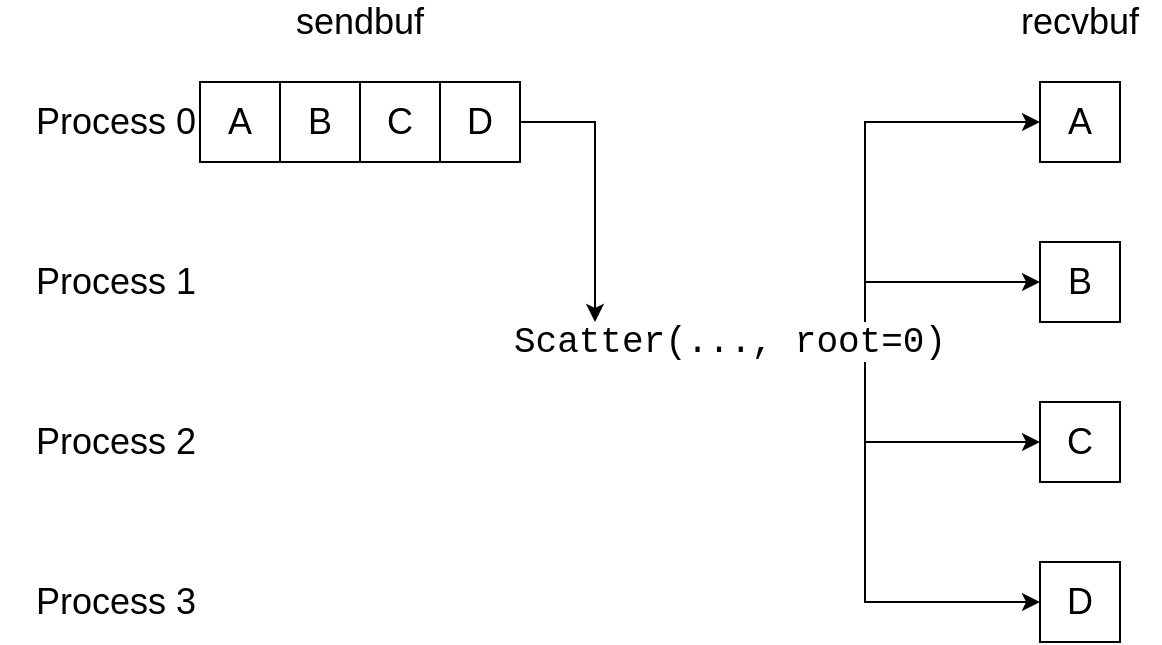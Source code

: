 <mxfile version="13.9.9" type="device"><diagram id="46GK2jeJRfS9VTducwJ4" name="Page-1"><mxGraphModel dx="1613" dy="580" grid="1" gridSize="10" guides="1" tooltips="1" connect="1" arrows="1" fold="1" page="1" pageScale="1" pageWidth="827" pageHeight="1169" math="0" shadow="0"><root><mxCell id="0"/><mxCell id="1" parent="0"/><mxCell id="8te7faQ2PBVILOLLTYCZ-1" style="edgeStyle=orthogonalEdgeStyle;rounded=0;orthogonalLoop=1;jettySize=auto;html=1;exitX=1;exitY=0.5;exitDx=0;exitDy=0;entryX=0.75;entryY=1;entryDx=0;entryDy=0;" edge="1" parent="1" source="8te7faQ2PBVILOLLTYCZ-19" target="8te7faQ2PBVILOLLTYCZ-10"><mxGeometry relative="1" as="geometry"/></mxCell><mxCell id="8te7faQ2PBVILOLLTYCZ-3" value="A" style="rounded=0;whiteSpace=wrap;html=1;fontSize=18;" vertex="1" parent="1"><mxGeometry x="80" y="80" width="40" height="40" as="geometry"/></mxCell><mxCell id="8te7faQ2PBVILOLLTYCZ-4" value="B" style="rounded=0;whiteSpace=wrap;html=1;fontSize=18;" vertex="1" parent="1"><mxGeometry x="500" y="160" width="40" height="40" as="geometry"/></mxCell><mxCell id="8te7faQ2PBVILOLLTYCZ-5" value="C" style="rounded=0;whiteSpace=wrap;html=1;fontSize=18;" vertex="1" parent="1"><mxGeometry x="500" y="240" width="40" height="40" as="geometry"/></mxCell><mxCell id="8te7faQ2PBVILOLLTYCZ-6" value="D" style="rounded=0;whiteSpace=wrap;html=1;fontSize=18;" vertex="1" parent="1"><mxGeometry x="500" y="320" width="40" height="40" as="geometry"/></mxCell><mxCell id="8te7faQ2PBVILOLLTYCZ-7" style="edgeStyle=orthogonalEdgeStyle;rounded=0;orthogonalLoop=1;jettySize=auto;html=1;exitX=0.25;exitY=1;exitDx=0;exitDy=0;entryX=0;entryY=0.5;entryDx=0;entryDy=0;" edge="1" parent="1" source="8te7faQ2PBVILOLLTYCZ-10" target="8te7faQ2PBVILOLLTYCZ-4"><mxGeometry relative="1" as="geometry"/></mxCell><mxCell id="8te7faQ2PBVILOLLTYCZ-8" style="edgeStyle=orthogonalEdgeStyle;rounded=0;orthogonalLoop=1;jettySize=auto;html=1;exitX=0.25;exitY=0;exitDx=0;exitDy=0;entryX=0;entryY=0.5;entryDx=0;entryDy=0;" edge="1" parent="1" source="8te7faQ2PBVILOLLTYCZ-10" target="8te7faQ2PBVILOLLTYCZ-5"><mxGeometry relative="1" as="geometry"/></mxCell><mxCell id="8te7faQ2PBVILOLLTYCZ-9" style="edgeStyle=orthogonalEdgeStyle;rounded=0;orthogonalLoop=1;jettySize=auto;html=1;exitX=0.25;exitY=0;exitDx=0;exitDy=0;entryX=0;entryY=0.5;entryDx=0;entryDy=0;" edge="1" parent="1" source="8te7faQ2PBVILOLLTYCZ-10" target="8te7faQ2PBVILOLLTYCZ-6"><mxGeometry relative="1" as="geometry"/></mxCell><mxCell id="8te7faQ2PBVILOLLTYCZ-24" style="edgeStyle=orthogonalEdgeStyle;rounded=0;orthogonalLoop=1;jettySize=auto;html=1;exitX=0.25;exitY=1;exitDx=0;exitDy=0;entryX=0;entryY=0.5;entryDx=0;entryDy=0;" edge="1" parent="1" source="8te7faQ2PBVILOLLTYCZ-10" target="8te7faQ2PBVILOLLTYCZ-20"><mxGeometry relative="1" as="geometry"/></mxCell><mxCell id="8te7faQ2PBVILOLLTYCZ-10" value="Scatter(..., root=0)" style="text;html=1;strokeColor=none;fillColor=none;align=center;verticalAlign=middle;whiteSpace=wrap;rounded=0;fontSize=18;fontFamily=Courier;direction=west;rotation=0;" vertex="1" parent="1"><mxGeometry x="210" y="200" width="270" height="20" as="geometry"/></mxCell><mxCell id="8te7faQ2PBVILOLLTYCZ-11" value="Process 0" style="text;html=1;strokeColor=none;fillColor=none;align=right;verticalAlign=middle;whiteSpace=wrap;rounded=0;fontFamily=Helvetica;fontSize=18;" vertex="1" parent="1"><mxGeometry x="-20" y="90" width="100" height="20" as="geometry"/></mxCell><mxCell id="8te7faQ2PBVILOLLTYCZ-12" value="Process 1&lt;span style=&quot;color: rgba(0 , 0 , 0 , 0) ; font-family: monospace ; font-size: 0px&quot;&gt;%3CmxGraphModel%3E%3Croot%3E%3CmxCell%20id%3D%220%22%2F%3E%3CmxCell%20id%3D%221%22%20parent%3D%220%22%2F%3E%3CmxCell%20id%3D%222%22%20value%3D%22Process%200%22%20style%3D%22text%3Bhtml%3D1%3BstrokeColor%3Dnone%3BfillColor%3Dnone%3Balign%3Dright%3BverticalAlign%3Dmiddle%3BwhiteSpace%3Dwrap%3Brounded%3D0%3BfontFamily%3DHelvetica%3BfontSize%3D18%3B%22%20vertex%3D%221%22%20parent%3D%221%22%3E%3CmxGeometry%20x%3D%2260%22%20y%3D%2290%22%20width%3D%22100%22%20height%3D%2220%22%20as%3D%22geometry%22%2F%3E%3C%2FmxCell%3E%3C%2Froot%3E%3C%2FmxGraphModel%3E&lt;/span&gt;" style="text;html=1;strokeColor=none;fillColor=none;align=right;verticalAlign=middle;whiteSpace=wrap;rounded=0;fontFamily=Helvetica;fontSize=18;" vertex="1" parent="1"><mxGeometry x="-20" y="170" width="100" height="20" as="geometry"/></mxCell><mxCell id="8te7faQ2PBVILOLLTYCZ-13" value="Process 2" style="text;html=1;strokeColor=none;fillColor=none;align=right;verticalAlign=middle;whiteSpace=wrap;rounded=0;fontFamily=Helvetica;fontSize=18;" vertex="1" parent="1"><mxGeometry x="-20" y="250" width="100" height="20" as="geometry"/></mxCell><mxCell id="8te7faQ2PBVILOLLTYCZ-14" value="Process 3" style="text;html=1;strokeColor=none;fillColor=none;align=right;verticalAlign=middle;whiteSpace=wrap;rounded=0;fontFamily=Helvetica;fontSize=18;" vertex="1" parent="1"><mxGeometry x="-20" y="330" width="100" height="20" as="geometry"/></mxCell><mxCell id="8te7faQ2PBVILOLLTYCZ-15" value="sendbuf" style="text;html=1;strokeColor=none;fillColor=none;align=center;verticalAlign=middle;whiteSpace=wrap;rounded=0;fontFamily=Helvetica;fontSize=18;" vertex="1" parent="1"><mxGeometry x="120" y="40" width="80" height="20" as="geometry"/></mxCell><mxCell id="8te7faQ2PBVILOLLTYCZ-16" value="recvbuf" style="text;html=1;strokeColor=none;fillColor=none;align=center;verticalAlign=middle;whiteSpace=wrap;rounded=0;fontFamily=Helvetica;fontSize=18;" vertex="1" parent="1"><mxGeometry x="480" y="40" width="80" height="20" as="geometry"/></mxCell><mxCell id="8te7faQ2PBVILOLLTYCZ-18" value="C" style="rounded=0;whiteSpace=wrap;html=1;fontSize=18;" vertex="1" parent="1"><mxGeometry x="160" y="80" width="40" height="40" as="geometry"/></mxCell><mxCell id="8te7faQ2PBVILOLLTYCZ-20" value="A" style="rounded=0;whiteSpace=wrap;html=1;fontSize=18;" vertex="1" parent="1"><mxGeometry x="500" y="80" width="40" height="40" as="geometry"/></mxCell><mxCell id="8te7faQ2PBVILOLLTYCZ-17" value="B" style="rounded=0;whiteSpace=wrap;html=1;fontSize=18;" vertex="1" parent="1"><mxGeometry x="120" y="80" width="40" height="40" as="geometry"/></mxCell><mxCell id="8te7faQ2PBVILOLLTYCZ-19" value="D" style="rounded=0;whiteSpace=wrap;html=1;fontSize=18;" vertex="1" parent="1"><mxGeometry x="200" y="80" width="40" height="40" as="geometry"/></mxCell></root></mxGraphModel></diagram></mxfile>